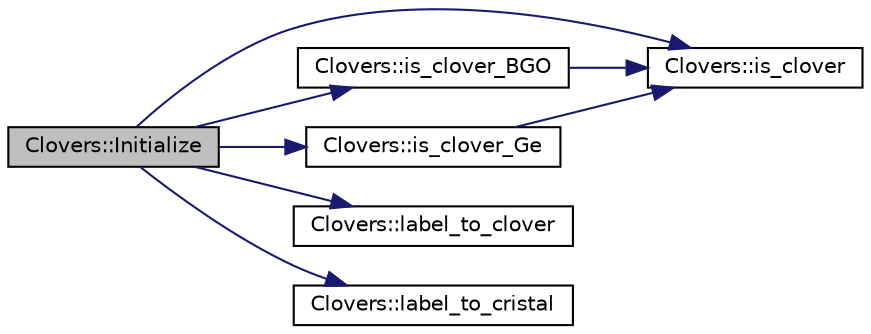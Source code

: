 digraph "Clovers::Initialize"
{
 // LATEX_PDF_SIZE
  edge [fontname="Helvetica",fontsize="10",labelfontname="Helvetica",labelfontsize="10"];
  node [fontname="Helvetica",fontsize="10",shape=record];
  rankdir="LR";
  Node1 [label="Clovers::Initialize",height=0.2,width=0.4,color="black", fillcolor="grey75", style="filled", fontcolor="black",tooltip=" "];
  Node1 -> Node2 [color="midnightblue",fontsize="10",style="solid",fontname="Helvetica"];
  Node2 [label="Clovers::is_clover",height=0.2,width=0.4,color="black", fillcolor="white", style="filled",URL="$class_clovers.html#a9c28e72706c325a4fe3b0aab61c0bfe0",tooltip=" "];
  Node1 -> Node3 [color="midnightblue",fontsize="10",style="solid",fontname="Helvetica"];
  Node3 [label="Clovers::is_clover_BGO",height=0.2,width=0.4,color="black", fillcolor="white", style="filled",URL="$class_clovers.html#a4940a14c796f0825697af29156644e9c",tooltip=" "];
  Node3 -> Node2 [color="midnightblue",fontsize="10",style="solid",fontname="Helvetica"];
  Node1 -> Node4 [color="midnightblue",fontsize="10",style="solid",fontname="Helvetica"];
  Node4 [label="Clovers::is_clover_Ge",height=0.2,width=0.4,color="black", fillcolor="white", style="filled",URL="$class_clovers.html#a434508059d1a1f8e1c31dc793505cdc7",tooltip=" "];
  Node4 -> Node2 [color="midnightblue",fontsize="10",style="solid",fontname="Helvetica"];
  Node1 -> Node5 [color="midnightblue",fontsize="10",style="solid",fontname="Helvetica"];
  Node5 [label="Clovers::label_to_clover",height=0.2,width=0.4,color="black", fillcolor="white", style="filled",URL="$class_clovers.html#a9b2bcd83b6884936745b06346b121b73",tooltip=" "];
  Node1 -> Node6 [color="midnightblue",fontsize="10",style="solid",fontname="Helvetica"];
  Node6 [label="Clovers::label_to_cristal",height=0.2,width=0.4,color="black", fillcolor="white", style="filled",URL="$class_clovers.html#ad047177f1403bb65359a6ad07ba4473a",tooltip=" "];
}
